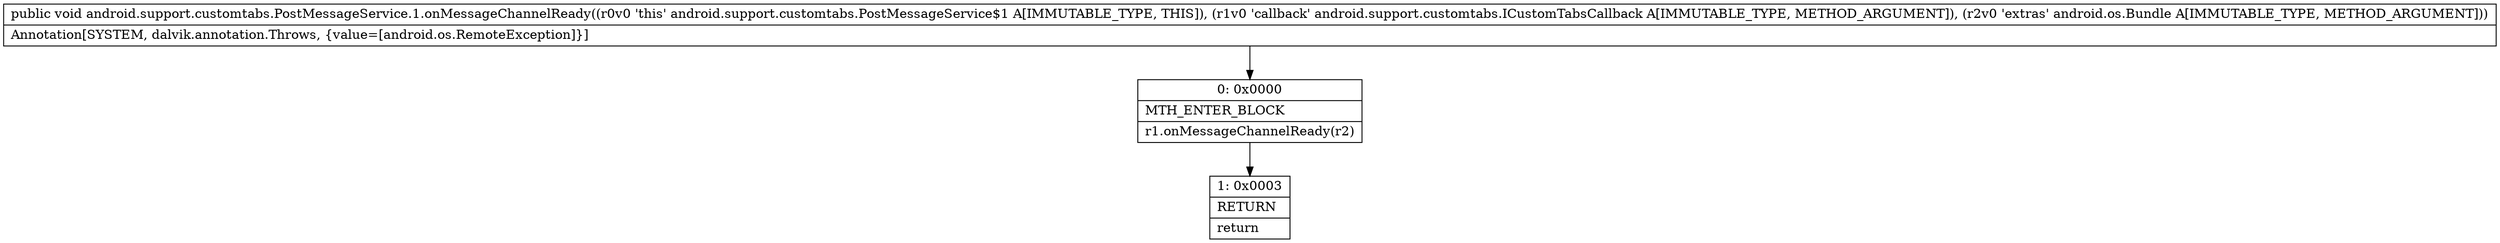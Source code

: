 digraph "CFG forandroid.support.customtabs.PostMessageService.1.onMessageChannelReady(Landroid\/support\/customtabs\/ICustomTabsCallback;Landroid\/os\/Bundle;)V" {
Node_0 [shape=record,label="{0\:\ 0x0000|MTH_ENTER_BLOCK\l|r1.onMessageChannelReady(r2)\l}"];
Node_1 [shape=record,label="{1\:\ 0x0003|RETURN\l|return\l}"];
MethodNode[shape=record,label="{public void android.support.customtabs.PostMessageService.1.onMessageChannelReady((r0v0 'this' android.support.customtabs.PostMessageService$1 A[IMMUTABLE_TYPE, THIS]), (r1v0 'callback' android.support.customtabs.ICustomTabsCallback A[IMMUTABLE_TYPE, METHOD_ARGUMENT]), (r2v0 'extras' android.os.Bundle A[IMMUTABLE_TYPE, METHOD_ARGUMENT]))  | Annotation[SYSTEM, dalvik.annotation.Throws, \{value=[android.os.RemoteException]\}]\l}"];
MethodNode -> Node_0;
Node_0 -> Node_1;
}

